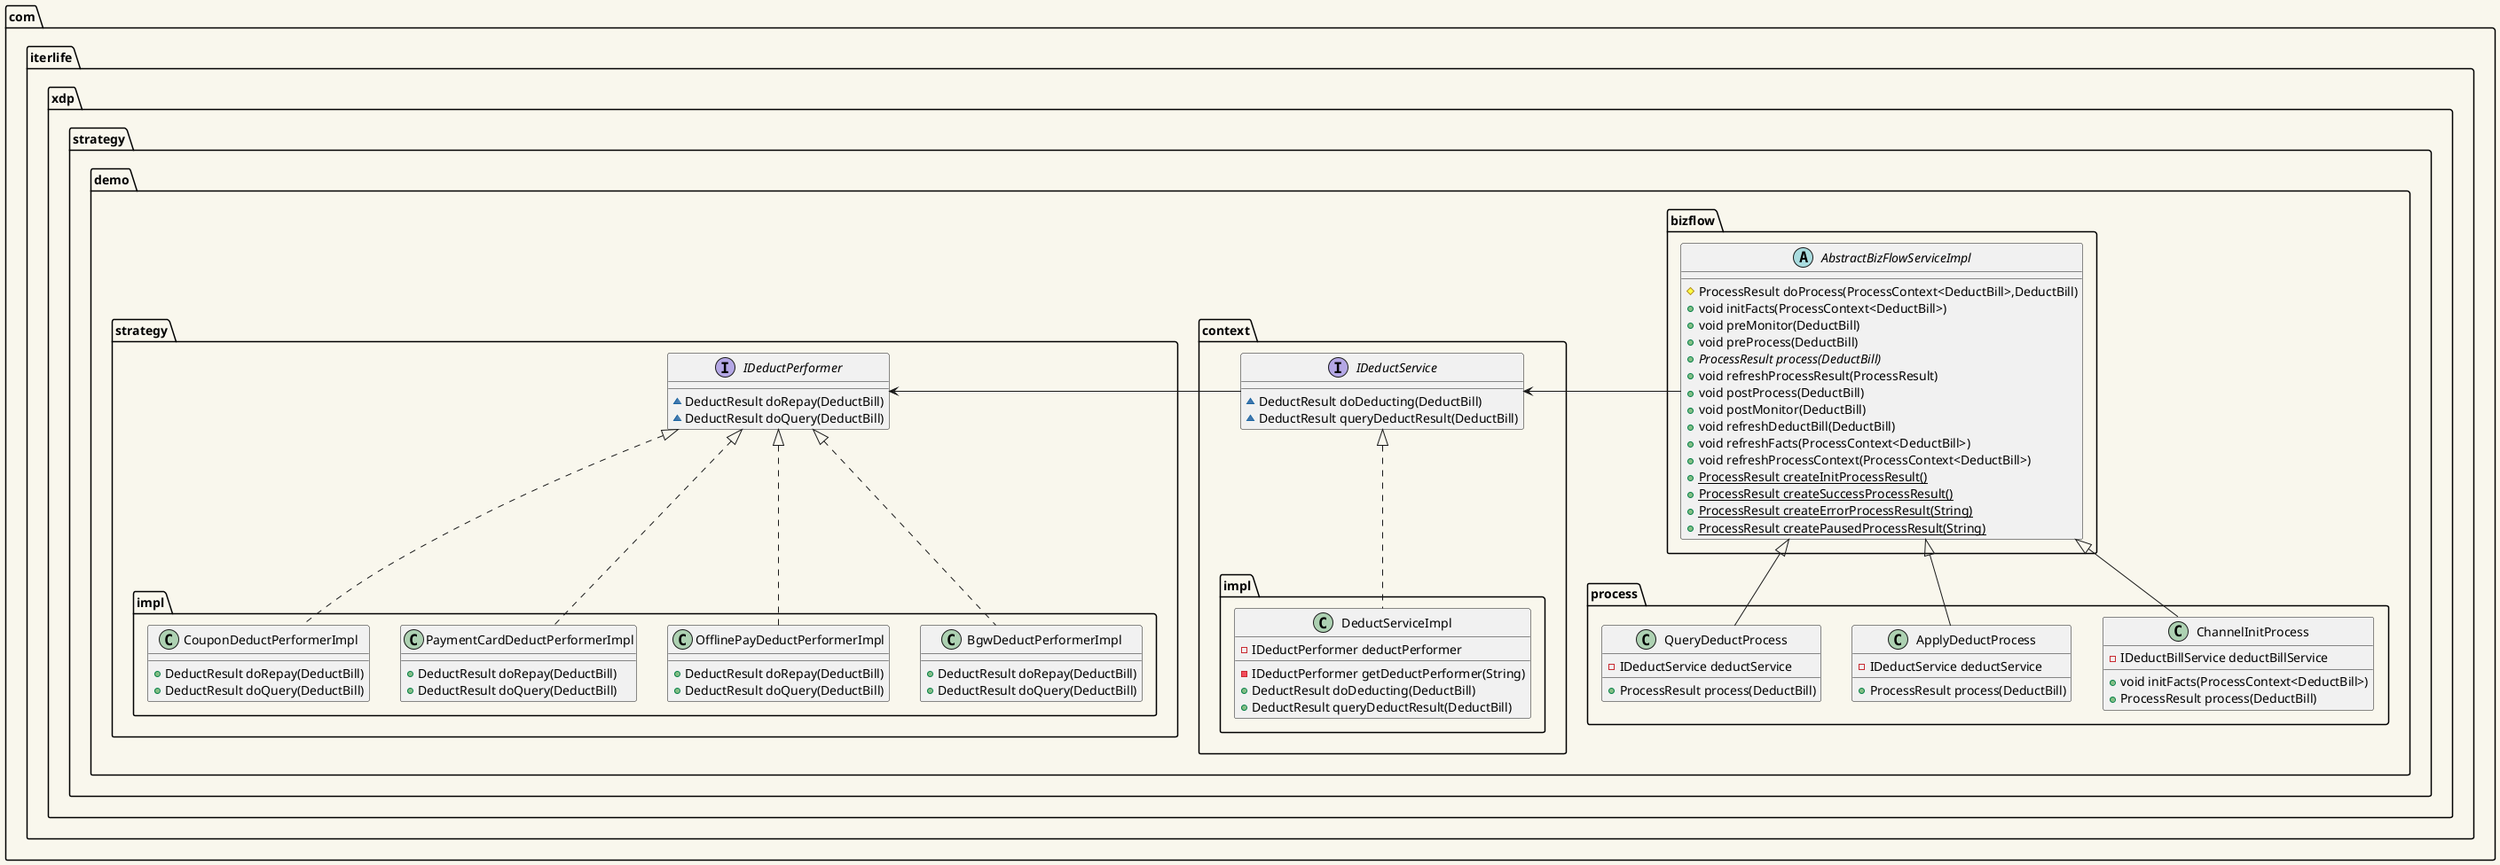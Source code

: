 @startuml
skinparam backgroundColor #F9F7ED
abstract class com.iterlife.xdp.strategy.demo.bizflow.AbstractBizFlowServiceImpl {
# ProcessResult doProcess(ProcessContext<DeductBill>,DeductBill)
+ void initFacts(ProcessContext<DeductBill>)
+ void preMonitor(DeductBill)
+ void preProcess(DeductBill)
+ {abstract}ProcessResult process(DeductBill)
+ void refreshProcessResult(ProcessResult)
+ void postProcess(DeductBill)
+ void postMonitor(DeductBill)
+ void refreshDeductBill(DeductBill)
+ void refreshFacts(ProcessContext<DeductBill>)
+ void refreshProcessContext(ProcessContext<DeductBill>)
+ {static} ProcessResult createInitProcessResult()
+ {static} ProcessResult createSuccessProcessResult()
+ {static} ProcessResult createErrorProcessResult(String)
+ {static} ProcessResult createPausedProcessResult(String)
}

class com.iterlife.xdp.strategy.demo.process.ChannelInitProcess {
- IDeductBillService deductBillService
+ void initFacts(ProcessContext<DeductBill>)
+ ProcessResult process(DeductBill)
}

class com.iterlife.xdp.strategy.demo.process.ApplyDeductProcess {
- IDeductService deductService
+ ProcessResult process(DeductBill)
}

class com.iterlife.xdp.strategy.demo.process.QueryDeductProcess {
- IDeductService deductService
+ ProcessResult process(DeductBill)
}


interface com.iterlife.xdp.strategy.demo.context.IDeductService {
~ DeductResult doDeducting(DeductBill)
~ DeductResult queryDeductResult(DeductBill)
}

class com.iterlife.xdp.strategy.demo.context.impl.DeductServiceImpl {
- IDeductPerformer deductPerformer
- IDeductPerformer getDeductPerformer(String)
+ DeductResult doDeducting(DeductBill)
+ DeductResult queryDeductResult(DeductBill)
}


interface com.iterlife.xdp.strategy.demo.strategy.IDeductPerformer {
~ DeductResult doRepay(DeductBill)
~ DeductResult doQuery(DeductBill)
}
class com.iterlife.xdp.strategy.demo.strategy.impl.BgwDeductPerformerImpl {
+ DeductResult doRepay(DeductBill)
+ DeductResult doQuery(DeductBill)
}

class com.iterlife.xdp.strategy.demo.strategy.impl.OfflinePayDeductPerformerImpl {
+ DeductResult doRepay(DeductBill)
+ DeductResult doQuery(DeductBill)
}

class com.iterlife.xdp.strategy.demo.strategy.impl.PaymentCardDeductPerformerImpl {
+ DeductResult doRepay(DeductBill)
+ DeductResult doQuery(DeductBill)
}


class com.iterlife.xdp.strategy.demo.strategy.impl.CouponDeductPerformerImpl {
+ DeductResult doRepay(DeductBill)
+ DeductResult doQuery(DeductBill)
}

com.iterlife.xdp.strategy.demo.bizflow.AbstractBizFlowServiceImpl -> com.iterlife.xdp.strategy.demo.context.IDeductService
com.iterlife.xdp.strategy.demo.context.IDeductService -> com.iterlife.xdp.strategy.demo.strategy.IDeductPerformer
com.iterlife.xdp.strategy.demo.context.IDeductService <|.. com.iterlife.xdp.strategy.demo.context.impl.DeductServiceImpl
com.iterlife.xdp.strategy.demo.strategy.IDeductPerformer <|.. com.iterlife.xdp.strategy.demo.strategy.impl.BgwDeductPerformerImpl
com.iterlife.xdp.strategy.demo.bizflow.AbstractBizFlowServiceImpl <|-- com.iterlife.xdp.strategy.demo.process.ChannelInitProcess
com.iterlife.xdp.strategy.demo.strategy.IDeductPerformer <|.. com.iterlife.xdp.strategy.demo.strategy.impl.OfflinePayDeductPerformerImpl
com.iterlife.xdp.strategy.demo.strategy.IDeductPerformer <|.. com.iterlife.xdp.strategy.demo.strategy.impl.PaymentCardDeductPerformerImpl
com.iterlife.xdp.strategy.demo.bizflow.AbstractBizFlowServiceImpl <|-- com.iterlife.xdp.strategy.demo.process.QueryDeductProcess
com.iterlife.xdp.strategy.demo.strategy.IDeductPerformer <|.. com.iterlife.xdp.strategy.demo.strategy.impl.CouponDeductPerformerImpl
com.iterlife.xdp.strategy.demo.bizflow.AbstractBizFlowServiceImpl <|-- com.iterlife.xdp.strategy.demo.process.ApplyDeductProcess
@enduml